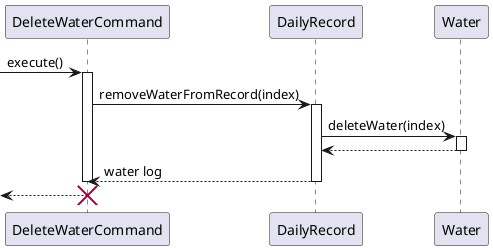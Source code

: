 @startuml

participant "DeleteWaterCommand" as DeleteCmd
participant "DailyRecord" as DailyRec

-> DeleteCmd : execute()
activate DeleteCmd
DeleteCmd -> DailyRec: removeWaterFromRecord(index)
activate DailyRec

DailyRec -> Water: deleteWater(index)
activate Water
Water --> DailyRec
deactivate Water

DailyRec --> DeleteCmd: water log
deactivate DailyRec

deactivate DeleteCmd
<-- DeleteCmd :
destroy DeleteCmd

@enduml